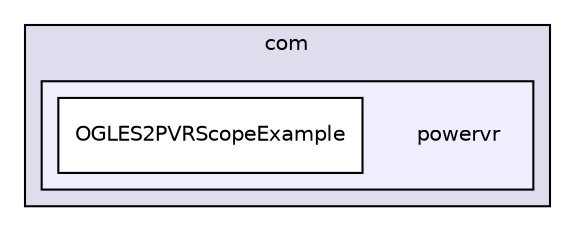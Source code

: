 digraph "PVR/SDK_3.4/Examples/Advanced/PVRScopeExample/OGLES2/BuildDeveloper/Android/src/com/powervr" {
  compound=true
  node [ fontsize="10", fontname="Helvetica"];
  edge [ labelfontsize="10", labelfontname="Helvetica"];
  subgraph clusterdir_1272768158015327896a1727c466aa7f {
    graph [ bgcolor="#ddddee", pencolor="black", label="com" fontname="Helvetica", fontsize="10", URL="dir_1272768158015327896a1727c466aa7f.html"]
  subgraph clusterdir_19231f3c5ee420dac772446f4fbb3474 {
    graph [ bgcolor="#eeeeff", pencolor="black", label="" URL="dir_19231f3c5ee420dac772446f4fbb3474.html"];
    dir_19231f3c5ee420dac772446f4fbb3474 [shape=plaintext label="powervr"];
    dir_96de024ee0801aec5826edd3a0b99839 [shape=box label="OGLES2PVRScopeExample" color="black" fillcolor="white" style="filled" URL="dir_96de024ee0801aec5826edd3a0b99839.html"];
  }
  }
}
